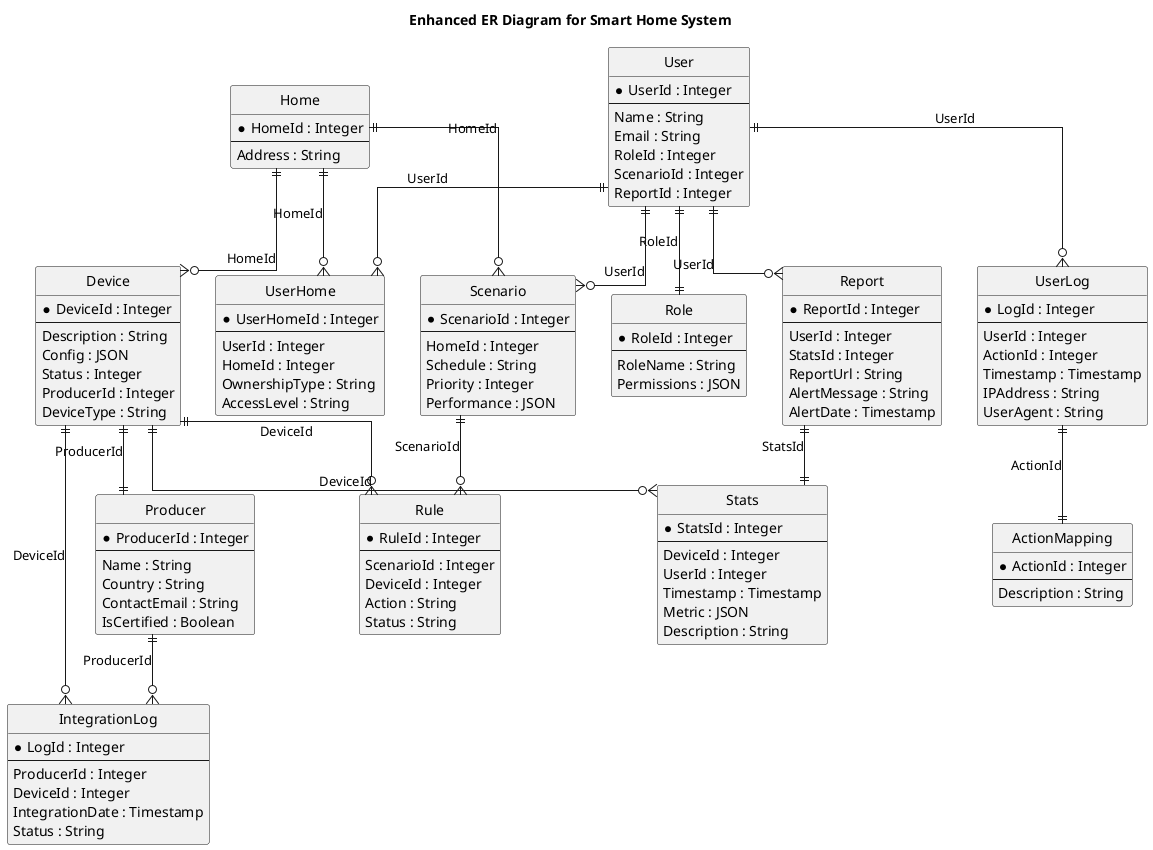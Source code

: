 @startuml
skinparam monochrome true
skinparam linetype ortho
hide circle

title Enhanced ER Diagram for Smart Home System

entity User {
  * UserId : Integer
  ---
  Name : String
  Email : String
  RoleId : Integer
  ScenarioId : Integer
  ReportId : Integer
}

entity Role {
  * RoleId : Integer
  ---
  RoleName : String
  Permissions : JSON
}

entity Home {
  * HomeId : Integer
  ---
  Address : String
}

entity UserHome {
  * UserHomeId : Integer
  ---
  UserId : Integer
  HomeId : Integer
  OwnershipType : String
  AccessLevel : String
}

entity Device {
  * DeviceId : Integer
  ---
  Description : String
  Config : JSON
  Status : Integer
  ProducerId : Integer
  DeviceType : String
}

entity Scenario {
  * ScenarioId : Integer
  ---
  HomeId : Integer
  Schedule : String
  Priority : Integer
  Performance : JSON
}

entity Rule {
  * RuleId : Integer
  ---
  ScenarioId : Integer
  DeviceId : Integer
  Action : String
  Status : String
}

entity Report {
  * ReportId : Integer
  ---
  UserId : Integer
  StatsId : Integer
  ReportUrl : String
  AlertMessage : String
  AlertDate : Timestamp
}

entity Stats {
  * StatsId : Integer
  ---
  DeviceId : Integer
  UserId : Integer
  Timestamp : Timestamp
  Metric : JSON
  Description : String
}

entity Producer {
  * ProducerId : Integer
  ---
  Name : String
  Country : String
  ContactEmail : String
  IsCertified : Boolean
}

entity IntegrationLog {
  * LogId : Integer
  ---
  ProducerId : Integer
  DeviceId : Integer
  IntegrationDate : Timestamp
  Status : String
}

entity UserLog {
  * LogId : Integer
  ---
  UserId : Integer
  ActionId : Integer
  Timestamp : Timestamp
  IPAddress : String
  UserAgent : String
}

entity ActionMapping {
  * ActionId : Integer
  ---
  Description : String
}

' Relationships
User ||--|| Role : "RoleId"
User ||--o{ Scenario : "UserId"
User ||--o{ Report : "UserId"
User ||--o{ UserLog : "UserId"
Home ||--o{ Scenario : "HomeId"
Home ||--o{ Device : "HomeId"
Device ||--|| Producer : "ProducerId"
Device ||--o{ Rule : "DeviceId"
Device ||--o{ Stats : "DeviceId"
Scenario ||--o{ Rule : "ScenarioId"
Producer ||--o{ IntegrationLog : "ProducerId"
Device ||--o{ IntegrationLog : "DeviceId"
Report ||--|| Stats : "StatsId"
UserLog ||--|| ActionMapping : "ActionId"
User ||--o{ UserHome : "UserId"
Home ||--o{ UserHome : "HomeId"

@enduml